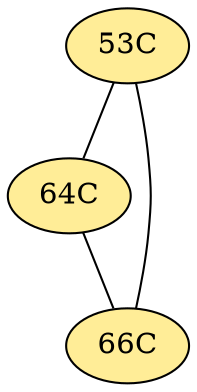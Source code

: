 // The Round Table
graph {
	"53C" [fillcolor="#FFED97" style=radial]
	"64C" [fillcolor="#FFED97" style=radial]
	"53C" -- "64C" [penwidth=1]
	"53C" [fillcolor="#FFED97" style=radial]
	"66C" [fillcolor="#FFED97" style=radial]
	"53C" -- "66C" [penwidth=1]
	"64C" [fillcolor="#FFED97" style=radial]
	"66C" [fillcolor="#FFED97" style=radial]
	"64C" -- "66C" [penwidth=1]
}
